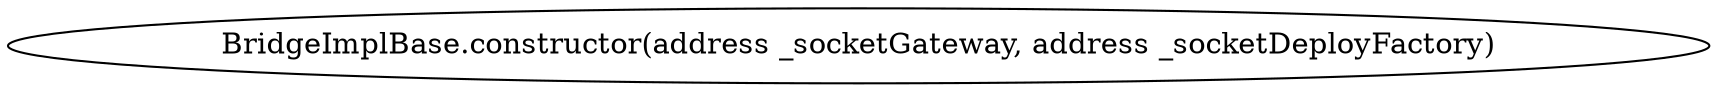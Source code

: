 digraph "" {
	graph [bb="0,0,690.83,36"];
	node [label="\N"];
	"BridgeImplBase.constructor(address _socketGateway, address _socketDeployFactory)"	 [height=0.5,
		pos="345.42,18",
		width=9.5949];
}
